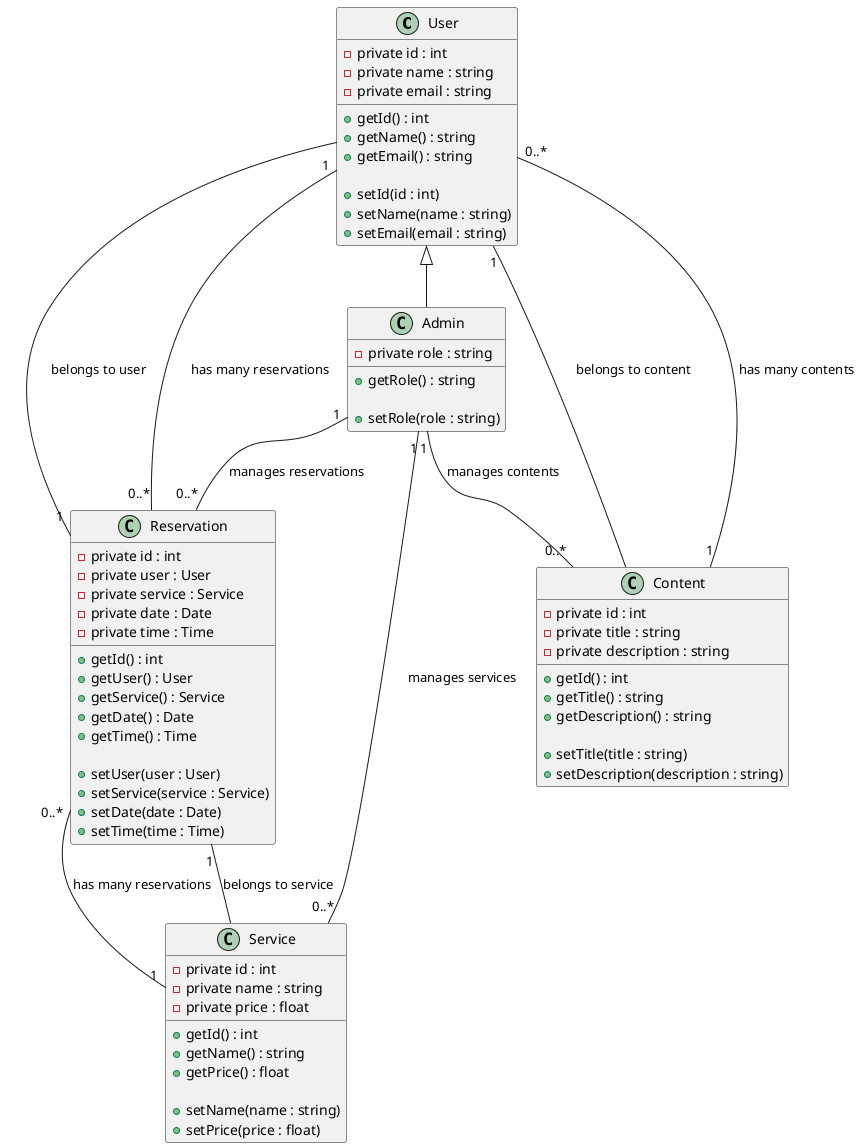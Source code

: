 @startuml
class User {
  -private id : int
  -private name : string
  -private email : string
  
  +getId() : int
  +getName() : string
  +getEmail() : string
  
  +setId(id : int)
  +setName(name : string)
  +setEmail(email : string)
}

class Admin extends User {
  -private role : string
  
  +getRole() : string
  
  +setRole(role : string)
}

class Reservation {
  -private id : int
  -private user : User
  -private service : Service
  -private date : Date
  -private time : Time
  
  +getId() : int
  +getUser() : User
  +getService() : Service
  +getDate() : Date
  +getTime() : Time
  
  +setUser(user : User)
  +setService(service : Service)
  +setDate(date : Date)
  +setTime(time : Time)
}

class Service {
  -private id : int
  -private name : string
  -private price : float
  
  +getId() : int
  +getName() : string
  +getPrice() : float
  
  +setName(name : string)
  +setPrice(price : float)
}

class Content {
  -private id : int
  -private title : string
  -private description : string
  
  +getId() : int
  +getTitle() : string
  +getDescription() : string
  
  +setTitle(title : string)
  +setDescription(description : string)
}

User "1" -- "0..*" Reservation : has many reservations
Reservation "1" -- User : belongs to user
Reservation "1" -- Service : belongs to service
Service "1" -- "0..*" Reservation : has many reservations

Content "1" -- "0..*" User : has many contents
User "1" -- Content : belongs to content

Admin "1" -- "0..*" Reservation : manages reservations
Admin "1" -- "0..*" Service : manages services
Admin "1" -- "0..*" Content : manages contents
@enduml